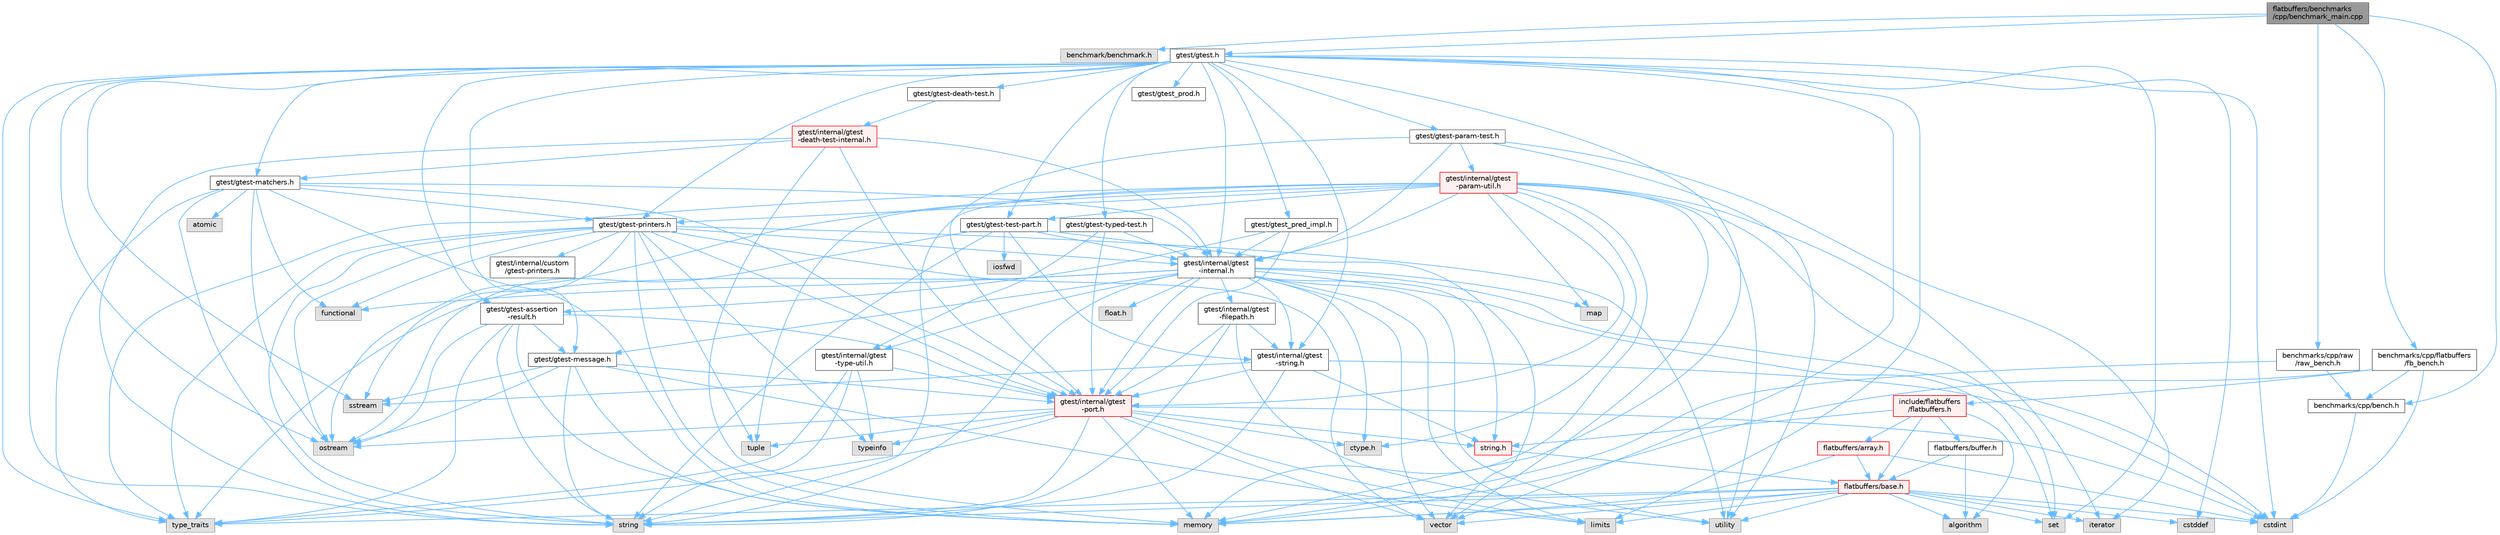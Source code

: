 digraph "flatbuffers/benchmarks/cpp/benchmark_main.cpp"
{
 // LATEX_PDF_SIZE
  bgcolor="transparent";
  edge [fontname=Helvetica,fontsize=10,labelfontname=Helvetica,labelfontsize=10];
  node [fontname=Helvetica,fontsize=10,shape=box,height=0.2,width=0.4];
  Node1 [id="Node000001",label="flatbuffers/benchmarks\l/cpp/benchmark_main.cpp",height=0.2,width=0.4,color="gray40", fillcolor="grey60", style="filled", fontcolor="black",tooltip=" "];
  Node1 -> Node2 [id="edge170_Node000001_Node000002",color="steelblue1",style="solid",tooltip=" "];
  Node2 [id="Node000002",label="benchmark/benchmark.h",height=0.2,width=0.4,color="grey60", fillcolor="#E0E0E0", style="filled",tooltip=" "];
  Node1 -> Node3 [id="edge171_Node000001_Node000003",color="steelblue1",style="solid",tooltip=" "];
  Node3 [id="Node000003",label="gtest/gtest.h",height=0.2,width=0.4,color="grey40", fillcolor="white", style="filled",URL="$gtest_8h.html",tooltip=" "];
  Node3 -> Node4 [id="edge172_Node000003_Node000004",color="steelblue1",style="solid",tooltip=" "];
  Node4 [id="Node000004",label="cstddef",height=0.2,width=0.4,color="grey60", fillcolor="#E0E0E0", style="filled",tooltip=" "];
  Node3 -> Node5 [id="edge173_Node000003_Node000005",color="steelblue1",style="solid",tooltip=" "];
  Node5 [id="Node000005",label="cstdint",height=0.2,width=0.4,color="grey60", fillcolor="#E0E0E0", style="filled",tooltip=" "];
  Node3 -> Node6 [id="edge174_Node000003_Node000006",color="steelblue1",style="solid",tooltip=" "];
  Node6 [id="Node000006",label="limits",height=0.2,width=0.4,color="grey60", fillcolor="#E0E0E0", style="filled",tooltip=" "];
  Node3 -> Node7 [id="edge175_Node000003_Node000007",color="steelblue1",style="solid",tooltip=" "];
  Node7 [id="Node000007",label="memory",height=0.2,width=0.4,color="grey60", fillcolor="#E0E0E0", style="filled",tooltip=" "];
  Node3 -> Node8 [id="edge176_Node000003_Node000008",color="steelblue1",style="solid",tooltip=" "];
  Node8 [id="Node000008",label="ostream",height=0.2,width=0.4,color="grey60", fillcolor="#E0E0E0", style="filled",tooltip=" "];
  Node3 -> Node9 [id="edge177_Node000003_Node000009",color="steelblue1",style="solid",tooltip=" "];
  Node9 [id="Node000009",label="set",height=0.2,width=0.4,color="grey60", fillcolor="#E0E0E0", style="filled",tooltip=" "];
  Node3 -> Node10 [id="edge178_Node000003_Node000010",color="steelblue1",style="solid",tooltip=" "];
  Node10 [id="Node000010",label="sstream",height=0.2,width=0.4,color="grey60", fillcolor="#E0E0E0", style="filled",tooltip=" "];
  Node3 -> Node11 [id="edge179_Node000003_Node000011",color="steelblue1",style="solid",tooltip=" "];
  Node11 [id="Node000011",label="string",height=0.2,width=0.4,color="grey60", fillcolor="#E0E0E0", style="filled",tooltip=" "];
  Node3 -> Node12 [id="edge180_Node000003_Node000012",color="steelblue1",style="solid",tooltip=" "];
  Node12 [id="Node000012",label="type_traits",height=0.2,width=0.4,color="grey60", fillcolor="#E0E0E0", style="filled",tooltip=" "];
  Node3 -> Node13 [id="edge181_Node000003_Node000013",color="steelblue1",style="solid",tooltip=" "];
  Node13 [id="Node000013",label="vector",height=0.2,width=0.4,color="grey60", fillcolor="#E0E0E0", style="filled",tooltip=" "];
  Node3 -> Node14 [id="edge182_Node000003_Node000014",color="steelblue1",style="solid",tooltip=" "];
  Node14 [id="Node000014",label="gtest/gtest-assertion\l-result.h",height=0.2,width=0.4,color="grey40", fillcolor="white", style="filled",URL="$gtest-assertion-result_8h.html",tooltip=" "];
  Node14 -> Node7 [id="edge183_Node000014_Node000007",color="steelblue1",style="solid",tooltip=" "];
  Node14 -> Node8 [id="edge184_Node000014_Node000008",color="steelblue1",style="solid",tooltip=" "];
  Node14 -> Node11 [id="edge185_Node000014_Node000011",color="steelblue1",style="solid",tooltip=" "];
  Node14 -> Node12 [id="edge186_Node000014_Node000012",color="steelblue1",style="solid",tooltip=" "];
  Node14 -> Node15 [id="edge187_Node000014_Node000015",color="steelblue1",style="solid",tooltip=" "];
  Node15 [id="Node000015",label="gtest/gtest-message.h",height=0.2,width=0.4,color="grey40", fillcolor="white", style="filled",URL="$gtest-message_8h.html",tooltip=" "];
  Node15 -> Node6 [id="edge188_Node000015_Node000006",color="steelblue1",style="solid",tooltip=" "];
  Node15 -> Node7 [id="edge189_Node000015_Node000007",color="steelblue1",style="solid",tooltip=" "];
  Node15 -> Node8 [id="edge190_Node000015_Node000008",color="steelblue1",style="solid",tooltip=" "];
  Node15 -> Node10 [id="edge191_Node000015_Node000010",color="steelblue1",style="solid",tooltip=" "];
  Node15 -> Node11 [id="edge192_Node000015_Node000011",color="steelblue1",style="solid",tooltip=" "];
  Node15 -> Node16 [id="edge193_Node000015_Node000016",color="steelblue1",style="solid",tooltip=" "];
  Node16 [id="Node000016",label="gtest/internal/gtest\l-port.h",height=0.2,width=0.4,color="red", fillcolor="#FFF0F0", style="filled",URL="$gtest-port_8h.html",tooltip=" "];
  Node16 -> Node18 [id="edge194_Node000016_Node000018",color="steelblue1",style="solid",tooltip=" "];
  Node18 [id="Node000018",label="ctype.h",height=0.2,width=0.4,color="grey60", fillcolor="#E0E0E0", style="filled",tooltip=" "];
  Node16 -> Node22 [id="edge195_Node000016_Node000022",color="steelblue1",style="solid",tooltip=" "];
  Node22 [id="Node000022",label="string.h",height=0.2,width=0.4,color="red", fillcolor="#FFF0F0", style="filled",URL="$string_8h.html",tooltip=" "];
  Node22 -> Node23 [id="edge196_Node000022_Node000023",color="steelblue1",style="solid",tooltip=" "];
  Node23 [id="Node000023",label="flatbuffers/base.h",height=0.2,width=0.4,color="red", fillcolor="#FFF0F0", style="filled",URL="$base_8h.html",tooltip=" "];
  Node23 -> Node5 [id="edge197_Node000023_Node000005",color="steelblue1",style="solid",tooltip=" "];
  Node23 -> Node4 [id="edge198_Node000023_Node000004",color="steelblue1",style="solid",tooltip=" "];
  Node23 -> Node27 [id="edge199_Node000023_Node000027",color="steelblue1",style="solid",tooltip=" "];
  Node27 [id="Node000027",label="utility",height=0.2,width=0.4,color="grey60", fillcolor="#E0E0E0", style="filled",tooltip=" "];
  Node23 -> Node11 [id="edge200_Node000023_Node000011",color="steelblue1",style="solid",tooltip=" "];
  Node23 -> Node12 [id="edge201_Node000023_Node000012",color="steelblue1",style="solid",tooltip=" "];
  Node23 -> Node13 [id="edge202_Node000023_Node000013",color="steelblue1",style="solid",tooltip=" "];
  Node23 -> Node9 [id="edge203_Node000023_Node000009",color="steelblue1",style="solid",tooltip=" "];
  Node23 -> Node28 [id="edge204_Node000023_Node000028",color="steelblue1",style="solid",tooltip=" "];
  Node28 [id="Node000028",label="algorithm",height=0.2,width=0.4,color="grey60", fillcolor="#E0E0E0", style="filled",tooltip=" "];
  Node23 -> Node6 [id="edge205_Node000023_Node000006",color="steelblue1",style="solid",tooltip=" "];
  Node23 -> Node29 [id="edge206_Node000023_Node000029",color="steelblue1",style="solid",tooltip=" "];
  Node29 [id="Node000029",label="iterator",height=0.2,width=0.4,color="grey60", fillcolor="#E0E0E0", style="filled",tooltip=" "];
  Node23 -> Node7 [id="edge207_Node000023_Node000007",color="steelblue1",style="solid",tooltip=" "];
  Node16 -> Node5 [id="edge208_Node000016_Node000005",color="steelblue1",style="solid",tooltip=" "];
  Node16 -> Node6 [id="edge209_Node000016_Node000006",color="steelblue1",style="solid",tooltip=" "];
  Node16 -> Node7 [id="edge210_Node000016_Node000007",color="steelblue1",style="solid",tooltip=" "];
  Node16 -> Node8 [id="edge211_Node000016_Node000008",color="steelblue1",style="solid",tooltip=" "];
  Node16 -> Node11 [id="edge212_Node000016_Node000011",color="steelblue1",style="solid",tooltip=" "];
  Node16 -> Node36 [id="edge213_Node000016_Node000036",color="steelblue1",style="solid",tooltip=" "];
  Node36 [id="Node000036",label="tuple",height=0.2,width=0.4,color="grey60", fillcolor="#E0E0E0", style="filled",tooltip=" "];
  Node16 -> Node12 [id="edge214_Node000016_Node000012",color="steelblue1",style="solid",tooltip=" "];
  Node16 -> Node13 [id="edge215_Node000016_Node000013",color="steelblue1",style="solid",tooltip=" "];
  Node16 -> Node44 [id="edge216_Node000016_Node000044",color="steelblue1",style="solid",tooltip=" "];
  Node44 [id="Node000044",label="typeinfo",height=0.2,width=0.4,color="grey60", fillcolor="#E0E0E0", style="filled",tooltip=" "];
  Node14 -> Node16 [id="edge217_Node000014_Node000016",color="steelblue1",style="solid",tooltip=" "];
  Node3 -> Node45 [id="edge218_Node000003_Node000045",color="steelblue1",style="solid",tooltip=" "];
  Node45 [id="Node000045",label="gtest/gtest-death-test.h",height=0.2,width=0.4,color="grey40", fillcolor="white", style="filled",URL="$gtest-death-test_8h.html",tooltip=" "];
  Node45 -> Node46 [id="edge219_Node000045_Node000046",color="steelblue1",style="solid",tooltip=" "];
  Node46 [id="Node000046",label="gtest/internal/gtest\l-death-test-internal.h",height=0.2,width=0.4,color="red", fillcolor="#FFF0F0", style="filled",URL="$gtest-death-test-internal_8h.html",tooltip=" "];
  Node46 -> Node7 [id="edge220_Node000046_Node000007",color="steelblue1",style="solid",tooltip=" "];
  Node46 -> Node11 [id="edge221_Node000046_Node000011",color="steelblue1",style="solid",tooltip=" "];
  Node46 -> Node47 [id="edge222_Node000046_Node000047",color="steelblue1",style="solid",tooltip=" "];
  Node47 [id="Node000047",label="gtest/gtest-matchers.h",height=0.2,width=0.4,color="grey40", fillcolor="white", style="filled",URL="$gtest-matchers_8h.html",tooltip=" "];
  Node47 -> Node48 [id="edge223_Node000047_Node000048",color="steelblue1",style="solid",tooltip=" "];
  Node48 [id="Node000048",label="atomic",height=0.2,width=0.4,color="grey60", fillcolor="#E0E0E0", style="filled",tooltip=" "];
  Node47 -> Node49 [id="edge224_Node000047_Node000049",color="steelblue1",style="solid",tooltip=" "];
  Node49 [id="Node000049",label="functional",height=0.2,width=0.4,color="grey60", fillcolor="#E0E0E0", style="filled",tooltip=" "];
  Node47 -> Node7 [id="edge225_Node000047_Node000007",color="steelblue1",style="solid",tooltip=" "];
  Node47 -> Node8 [id="edge226_Node000047_Node000008",color="steelblue1",style="solid",tooltip=" "];
  Node47 -> Node11 [id="edge227_Node000047_Node000011",color="steelblue1",style="solid",tooltip=" "];
  Node47 -> Node12 [id="edge228_Node000047_Node000012",color="steelblue1",style="solid",tooltip=" "];
  Node47 -> Node50 [id="edge229_Node000047_Node000050",color="steelblue1",style="solid",tooltip=" "];
  Node50 [id="Node000050",label="gtest/gtest-printers.h",height=0.2,width=0.4,color="grey40", fillcolor="white", style="filled",URL="$gtest-printers_8h.html",tooltip=" "];
  Node50 -> Node49 [id="edge230_Node000050_Node000049",color="steelblue1",style="solid",tooltip=" "];
  Node50 -> Node7 [id="edge231_Node000050_Node000007",color="steelblue1",style="solid",tooltip=" "];
  Node50 -> Node8 [id="edge232_Node000050_Node000008",color="steelblue1",style="solid",tooltip=" "];
  Node50 -> Node10 [id="edge233_Node000050_Node000010",color="steelblue1",style="solid",tooltip=" "];
  Node50 -> Node11 [id="edge234_Node000050_Node000011",color="steelblue1",style="solid",tooltip=" "];
  Node50 -> Node36 [id="edge235_Node000050_Node000036",color="steelblue1",style="solid",tooltip=" "];
  Node50 -> Node12 [id="edge236_Node000050_Node000012",color="steelblue1",style="solid",tooltip=" "];
  Node50 -> Node44 [id="edge237_Node000050_Node000044",color="steelblue1",style="solid",tooltip=" "];
  Node50 -> Node27 [id="edge238_Node000050_Node000027",color="steelblue1",style="solid",tooltip=" "];
  Node50 -> Node13 [id="edge239_Node000050_Node000013",color="steelblue1",style="solid",tooltip=" "];
  Node50 -> Node51 [id="edge240_Node000050_Node000051",color="steelblue1",style="solid",tooltip=" "];
  Node51 [id="Node000051",label="gtest/internal/gtest\l-internal.h",height=0.2,width=0.4,color="grey40", fillcolor="white", style="filled",URL="$gtest-internal_8h.html",tooltip=" "];
  Node51 -> Node16 [id="edge241_Node000051_Node000016",color="steelblue1",style="solid",tooltip=" "];
  Node51 -> Node18 [id="edge242_Node000051_Node000018",color="steelblue1",style="solid",tooltip=" "];
  Node51 -> Node52 [id="edge243_Node000051_Node000052",color="steelblue1",style="solid",tooltip=" "];
  Node52 [id="Node000052",label="float.h",height=0.2,width=0.4,color="grey60", fillcolor="#E0E0E0", style="filled",tooltip=" "];
  Node51 -> Node22 [id="edge244_Node000051_Node000022",color="steelblue1",style="solid",tooltip=" "];
  Node51 -> Node5 [id="edge245_Node000051_Node000005",color="steelblue1",style="solid",tooltip=" "];
  Node51 -> Node49 [id="edge246_Node000051_Node000049",color="steelblue1",style="solid",tooltip=" "];
  Node51 -> Node6 [id="edge247_Node000051_Node000006",color="steelblue1",style="solid",tooltip=" "];
  Node51 -> Node53 [id="edge248_Node000051_Node000053",color="steelblue1",style="solid",tooltip=" "];
  Node53 [id="Node000053",label="map",height=0.2,width=0.4,color="grey60", fillcolor="#E0E0E0", style="filled",tooltip=" "];
  Node51 -> Node9 [id="edge249_Node000051_Node000009",color="steelblue1",style="solid",tooltip=" "];
  Node51 -> Node11 [id="edge250_Node000051_Node000011",color="steelblue1",style="solid",tooltip=" "];
  Node51 -> Node12 [id="edge251_Node000051_Node000012",color="steelblue1",style="solid",tooltip=" "];
  Node51 -> Node27 [id="edge252_Node000051_Node000027",color="steelblue1",style="solid",tooltip=" "];
  Node51 -> Node13 [id="edge253_Node000051_Node000013",color="steelblue1",style="solid",tooltip=" "];
  Node51 -> Node15 [id="edge254_Node000051_Node000015",color="steelblue1",style="solid",tooltip=" "];
  Node51 -> Node54 [id="edge255_Node000051_Node000054",color="steelblue1",style="solid",tooltip=" "];
  Node54 [id="Node000054",label="gtest/internal/gtest\l-filepath.h",height=0.2,width=0.4,color="grey40", fillcolor="white", style="filled",URL="$gtest-filepath_8h.html",tooltip=" "];
  Node54 -> Node11 [id="edge256_Node000054_Node000011",color="steelblue1",style="solid",tooltip=" "];
  Node54 -> Node27 [id="edge257_Node000054_Node000027",color="steelblue1",style="solid",tooltip=" "];
  Node54 -> Node16 [id="edge258_Node000054_Node000016",color="steelblue1",style="solid",tooltip=" "];
  Node54 -> Node55 [id="edge259_Node000054_Node000055",color="steelblue1",style="solid",tooltip=" "];
  Node55 [id="Node000055",label="gtest/internal/gtest\l-string.h",height=0.2,width=0.4,color="grey40", fillcolor="white", style="filled",URL="$gtest-string_8h.html",tooltip=" "];
  Node55 -> Node22 [id="edge260_Node000055_Node000022",color="steelblue1",style="solid",tooltip=" "];
  Node55 -> Node5 [id="edge261_Node000055_Node000005",color="steelblue1",style="solid",tooltip=" "];
  Node55 -> Node10 [id="edge262_Node000055_Node000010",color="steelblue1",style="solid",tooltip=" "];
  Node55 -> Node11 [id="edge263_Node000055_Node000011",color="steelblue1",style="solid",tooltip=" "];
  Node55 -> Node16 [id="edge264_Node000055_Node000016",color="steelblue1",style="solid",tooltip=" "];
  Node51 -> Node55 [id="edge265_Node000051_Node000055",color="steelblue1",style="solid",tooltip=" "];
  Node51 -> Node56 [id="edge266_Node000051_Node000056",color="steelblue1",style="solid",tooltip=" "];
  Node56 [id="Node000056",label="gtest/internal/gtest\l-type-util.h",height=0.2,width=0.4,color="grey40", fillcolor="white", style="filled",URL="$gtest-type-util_8h.html",tooltip=" "];
  Node56 -> Node11 [id="edge267_Node000056_Node000011",color="steelblue1",style="solid",tooltip=" "];
  Node56 -> Node12 [id="edge268_Node000056_Node000012",color="steelblue1",style="solid",tooltip=" "];
  Node56 -> Node44 [id="edge269_Node000056_Node000044",color="steelblue1",style="solid",tooltip=" "];
  Node56 -> Node16 [id="edge270_Node000056_Node000016",color="steelblue1",style="solid",tooltip=" "];
  Node50 -> Node16 [id="edge271_Node000050_Node000016",color="steelblue1",style="solid",tooltip=" "];
  Node50 -> Node57 [id="edge272_Node000050_Node000057",color="steelblue1",style="solid",tooltip=" "];
  Node57 [id="Node000057",label="gtest/internal/custom\l/gtest-printers.h",height=0.2,width=0.4,color="grey40", fillcolor="white", style="filled",URL="$internal_2custom_2gtest-printers_8h.html",tooltip=" "];
  Node47 -> Node51 [id="edge273_Node000047_Node000051",color="steelblue1",style="solid",tooltip=" "];
  Node47 -> Node16 [id="edge274_Node000047_Node000016",color="steelblue1",style="solid",tooltip=" "];
  Node46 -> Node51 [id="edge275_Node000046_Node000051",color="steelblue1",style="solid",tooltip=" "];
  Node46 -> Node16 [id="edge276_Node000046_Node000016",color="steelblue1",style="solid",tooltip=" "];
  Node3 -> Node47 [id="edge277_Node000003_Node000047",color="steelblue1",style="solid",tooltip=" "];
  Node3 -> Node15 [id="edge278_Node000003_Node000015",color="steelblue1",style="solid",tooltip=" "];
  Node3 -> Node58 [id="edge279_Node000003_Node000058",color="steelblue1",style="solid",tooltip=" "];
  Node58 [id="Node000058",label="gtest/gtest-param-test.h",height=0.2,width=0.4,color="grey40", fillcolor="white", style="filled",URL="$gtest-param-test_8h.html",tooltip=" "];
  Node58 -> Node29 [id="edge280_Node000058_Node000029",color="steelblue1",style="solid",tooltip=" "];
  Node58 -> Node27 [id="edge281_Node000058_Node000027",color="steelblue1",style="solid",tooltip=" "];
  Node58 -> Node51 [id="edge282_Node000058_Node000051",color="steelblue1",style="solid",tooltip=" "];
  Node58 -> Node59 [id="edge283_Node000058_Node000059",color="steelblue1",style="solid",tooltip=" "];
  Node59 [id="Node000059",label="gtest/internal/gtest\l-param-util.h",height=0.2,width=0.4,color="red", fillcolor="#FFF0F0", style="filled",URL="$gtest-param-util_8h.html",tooltip=" "];
  Node59 -> Node18 [id="edge284_Node000059_Node000018",color="steelblue1",style="solid",tooltip=" "];
  Node59 -> Node29 [id="edge285_Node000059_Node000029",color="steelblue1",style="solid",tooltip=" "];
  Node59 -> Node53 [id="edge286_Node000059_Node000053",color="steelblue1",style="solid",tooltip=" "];
  Node59 -> Node7 [id="edge287_Node000059_Node000007",color="steelblue1",style="solid",tooltip=" "];
  Node59 -> Node8 [id="edge288_Node000059_Node000008",color="steelblue1",style="solid",tooltip=" "];
  Node59 -> Node9 [id="edge289_Node000059_Node000009",color="steelblue1",style="solid",tooltip=" "];
  Node59 -> Node11 [id="edge290_Node000059_Node000011",color="steelblue1",style="solid",tooltip=" "];
  Node59 -> Node36 [id="edge291_Node000059_Node000036",color="steelblue1",style="solid",tooltip=" "];
  Node59 -> Node12 [id="edge292_Node000059_Node000012",color="steelblue1",style="solid",tooltip=" "];
  Node59 -> Node27 [id="edge293_Node000059_Node000027",color="steelblue1",style="solid",tooltip=" "];
  Node59 -> Node13 [id="edge294_Node000059_Node000013",color="steelblue1",style="solid",tooltip=" "];
  Node59 -> Node50 [id="edge295_Node000059_Node000050",color="steelblue1",style="solid",tooltip=" "];
  Node59 -> Node62 [id="edge296_Node000059_Node000062",color="steelblue1",style="solid",tooltip=" "];
  Node62 [id="Node000062",label="gtest/gtest-test-part.h",height=0.2,width=0.4,color="grey40", fillcolor="white", style="filled",URL="$gtest-test-part_8h.html",tooltip=" "];
  Node62 -> Node63 [id="edge297_Node000062_Node000063",color="steelblue1",style="solid",tooltip=" "];
  Node63 [id="Node000063",label="iosfwd",height=0.2,width=0.4,color="grey60", fillcolor="#E0E0E0", style="filled",tooltip=" "];
  Node62 -> Node8 [id="edge298_Node000062_Node000008",color="steelblue1",style="solid",tooltip=" "];
  Node62 -> Node11 [id="edge299_Node000062_Node000011",color="steelblue1",style="solid",tooltip=" "];
  Node62 -> Node13 [id="edge300_Node000062_Node000013",color="steelblue1",style="solid",tooltip=" "];
  Node62 -> Node51 [id="edge301_Node000062_Node000051",color="steelblue1",style="solid",tooltip=" "];
  Node62 -> Node55 [id="edge302_Node000062_Node000055",color="steelblue1",style="solid",tooltip=" "];
  Node59 -> Node51 [id="edge303_Node000059_Node000051",color="steelblue1",style="solid",tooltip=" "];
  Node59 -> Node16 [id="edge304_Node000059_Node000016",color="steelblue1",style="solid",tooltip=" "];
  Node58 -> Node16 [id="edge305_Node000058_Node000016",color="steelblue1",style="solid",tooltip=" "];
  Node3 -> Node50 [id="edge306_Node000003_Node000050",color="steelblue1",style="solid",tooltip=" "];
  Node3 -> Node62 [id="edge307_Node000003_Node000062",color="steelblue1",style="solid",tooltip=" "];
  Node3 -> Node64 [id="edge308_Node000003_Node000064",color="steelblue1",style="solid",tooltip=" "];
  Node64 [id="Node000064",label="gtest/gtest-typed-test.h",height=0.2,width=0.4,color="grey40", fillcolor="white", style="filled",URL="$gtest-typed-test_8h.html",tooltip=" "];
  Node64 -> Node51 [id="edge309_Node000064_Node000051",color="steelblue1",style="solid",tooltip=" "];
  Node64 -> Node16 [id="edge310_Node000064_Node000016",color="steelblue1",style="solid",tooltip=" "];
  Node64 -> Node56 [id="edge311_Node000064_Node000056",color="steelblue1",style="solid",tooltip=" "];
  Node3 -> Node65 [id="edge312_Node000003_Node000065",color="steelblue1",style="solid",tooltip=" "];
  Node65 [id="Node000065",label="gtest/gtest_pred_impl.h",height=0.2,width=0.4,color="grey40", fillcolor="white", style="filled",URL="$gtest__pred__impl_8h.html",tooltip=" "];
  Node65 -> Node14 [id="edge313_Node000065_Node000014",color="steelblue1",style="solid",tooltip=" "];
  Node65 -> Node51 [id="edge314_Node000065_Node000051",color="steelblue1",style="solid",tooltip=" "];
  Node65 -> Node16 [id="edge315_Node000065_Node000016",color="steelblue1",style="solid",tooltip=" "];
  Node3 -> Node66 [id="edge316_Node000003_Node000066",color="steelblue1",style="solid",tooltip=" "];
  Node66 [id="Node000066",label="gtest/gtest_prod.h",height=0.2,width=0.4,color="grey40", fillcolor="white", style="filled",URL="$gtest__prod_8h.html",tooltip=" "];
  Node3 -> Node51 [id="edge317_Node000003_Node000051",color="steelblue1",style="solid",tooltip=" "];
  Node3 -> Node55 [id="edge318_Node000003_Node000055",color="steelblue1",style="solid",tooltip=" "];
  Node1 -> Node67 [id="edge319_Node000001_Node000067",color="steelblue1",style="solid",tooltip=" "];
  Node67 [id="Node000067",label="benchmarks/cpp/bench.h",height=0.2,width=0.4,color="grey40", fillcolor="white", style="filled",URL="$bench_8h.html",tooltip=" "];
  Node67 -> Node5 [id="edge320_Node000067_Node000005",color="steelblue1",style="solid",tooltip=" "];
  Node1 -> Node68 [id="edge321_Node000001_Node000068",color="steelblue1",style="solid",tooltip=" "];
  Node68 [id="Node000068",label="benchmarks/cpp/flatbuffers\l/fb_bench.h",height=0.2,width=0.4,color="grey40", fillcolor="white", style="filled",URL="$fb__bench_8h.html",tooltip=" "];
  Node68 -> Node5 [id="edge322_Node000068_Node000005",color="steelblue1",style="solid",tooltip=" "];
  Node68 -> Node7 [id="edge323_Node000068_Node000007",color="steelblue1",style="solid",tooltip=" "];
  Node68 -> Node67 [id="edge324_Node000068_Node000067",color="steelblue1",style="solid",tooltip=" "];
  Node68 -> Node69 [id="edge325_Node000068_Node000069",color="steelblue1",style="solid",tooltip=" "];
  Node69 [id="Node000069",label="include/flatbuffers\l/flatbuffers.h",height=0.2,width=0.4,color="red", fillcolor="#FFF0F0", style="filled",URL="$flatbuffers_8h.html",tooltip=" "];
  Node69 -> Node28 [id="edge326_Node000069_Node000028",color="steelblue1",style="solid",tooltip=" "];
  Node69 -> Node70 [id="edge327_Node000069_Node000070",color="steelblue1",style="solid",tooltip=" "];
  Node70 [id="Node000070",label="flatbuffers/array.h",height=0.2,width=0.4,color="red", fillcolor="#FFF0F0", style="filled",URL="$array_8h.html",tooltip=" "];
  Node70 -> Node5 [id="edge328_Node000070_Node000005",color="steelblue1",style="solid",tooltip=" "];
  Node70 -> Node7 [id="edge329_Node000070_Node000007",color="steelblue1",style="solid",tooltip=" "];
  Node70 -> Node23 [id="edge330_Node000070_Node000023",color="steelblue1",style="solid",tooltip=" "];
  Node69 -> Node23 [id="edge331_Node000069_Node000023",color="steelblue1",style="solid",tooltip=" "];
  Node69 -> Node31 [id="edge332_Node000069_Node000031",color="steelblue1",style="solid",tooltip=" "];
  Node31 [id="Node000031",label="flatbuffers/buffer.h",height=0.2,width=0.4,color="grey40", fillcolor="white", style="filled",URL="$buffer_8h.html",tooltip=" "];
  Node31 -> Node28 [id="edge333_Node000031_Node000028",color="steelblue1",style="solid",tooltip=" "];
  Node31 -> Node23 [id="edge334_Node000031_Node000023",color="steelblue1",style="solid",tooltip=" "];
  Node69 -> Node22 [id="edge335_Node000069_Node000022",color="steelblue1",style="solid",tooltip=" "];
  Node1 -> Node81 [id="edge336_Node000001_Node000081",color="steelblue1",style="solid",tooltip=" "];
  Node81 [id="Node000081",label="benchmarks/cpp/raw\l/raw_bench.h",height=0.2,width=0.4,color="grey40", fillcolor="white", style="filled",URL="$raw__bench_8h.html",tooltip=" "];
  Node81 -> Node7 [id="edge337_Node000081_Node000007",color="steelblue1",style="solid",tooltip=" "];
  Node81 -> Node67 [id="edge338_Node000081_Node000067",color="steelblue1",style="solid",tooltip=" "];
}
